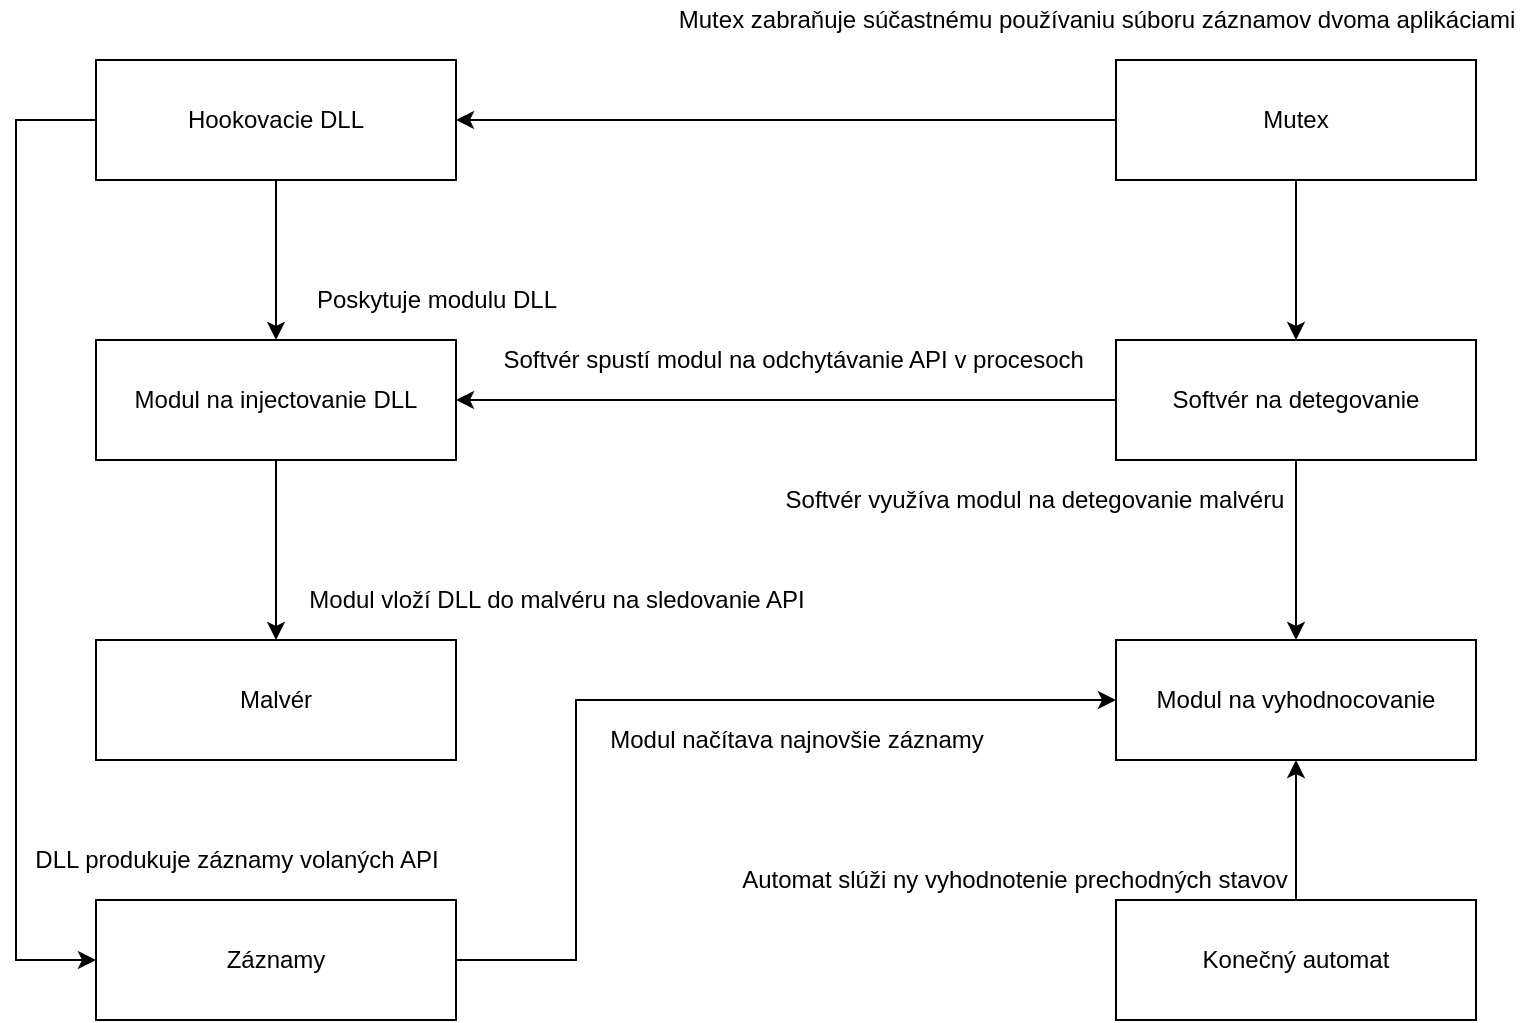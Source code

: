 <mxfile version="13.1.14" type="device"><diagram id="84ILpeTlWH-0D0WLe-El" name="Stránka-"><mxGraphModel dx="1038" dy="548" grid="1" gridSize="10" guides="1" tooltips="1" connect="1" arrows="1" fold="1" page="1" pageScale="1" pageWidth="827" pageHeight="1169" math="0" shadow="0"><root><mxCell id="0"/><mxCell id="1" parent="0"/><mxCell id="xzRXOpgCG9aWFReYmbVe-1" value="Malvér" style="rounded=0;whiteSpace=wrap;html=1;" parent="1" vertex="1"><mxGeometry x="80" y="330" width="180" height="60" as="geometry"/></mxCell><mxCell id="gE7RO_C-PnhgSJ0P25AP-17" style="edgeStyle=orthogonalEdgeStyle;rounded=0;orthogonalLoop=1;jettySize=auto;html=1;entryX=0.5;entryY=0;entryDx=0;entryDy=0;" edge="1" parent="1" source="xzRXOpgCG9aWFReYmbVe-4" target="xzRXOpgCG9aWFReYmbVe-8"><mxGeometry relative="1" as="geometry"/></mxCell><mxCell id="gE7RO_C-PnhgSJ0P25AP-21" style="edgeStyle=orthogonalEdgeStyle;rounded=0;orthogonalLoop=1;jettySize=auto;html=1;entryX=0;entryY=0.5;entryDx=0;entryDy=0;" edge="1" parent="1" source="xzRXOpgCG9aWFReYmbVe-4" target="xzRXOpgCG9aWFReYmbVe-5"><mxGeometry relative="1" as="geometry"><Array as="points"><mxPoint x="40" y="70"/><mxPoint x="40" y="490"/></Array></mxGeometry></mxCell><mxCell id="xzRXOpgCG9aWFReYmbVe-4" value="Hookovacie DLL" style="rounded=0;whiteSpace=wrap;html=1;" parent="1" vertex="1"><mxGeometry x="80" y="40" width="180" height="60" as="geometry"/></mxCell><mxCell id="gE7RO_C-PnhgSJ0P25AP-26" style="edgeStyle=orthogonalEdgeStyle;rounded=0;orthogonalLoop=1;jettySize=auto;html=1;entryX=0;entryY=0.5;entryDx=0;entryDy=0;" edge="1" parent="1" source="xzRXOpgCG9aWFReYmbVe-5" target="xzRXOpgCG9aWFReYmbVe-6"><mxGeometry relative="1" as="geometry"><Array as="points"><mxPoint x="320" y="490"/><mxPoint x="320" y="360"/><mxPoint x="590" y="360"/></Array></mxGeometry></mxCell><mxCell id="xzRXOpgCG9aWFReYmbVe-5" value="Záznamy" style="rounded=0;whiteSpace=wrap;html=1;" parent="1" vertex="1"><mxGeometry x="80" y="460" width="180" height="60" as="geometry"/></mxCell><mxCell id="xzRXOpgCG9aWFReYmbVe-6" value="Modul na vyhodnocovanie" style="rounded=0;whiteSpace=wrap;html=1;" parent="1" vertex="1"><mxGeometry x="590" y="330" width="180" height="60" as="geometry"/></mxCell><mxCell id="gE7RO_C-PnhgSJ0P25AP-14" style="edgeStyle=orthogonalEdgeStyle;rounded=0;orthogonalLoop=1;jettySize=auto;html=1;entryX=0.5;entryY=0;entryDx=0;entryDy=0;" edge="1" parent="1" source="xzRXOpgCG9aWFReYmbVe-8" target="xzRXOpgCG9aWFReYmbVe-1"><mxGeometry relative="1" as="geometry"/></mxCell><mxCell id="xzRXOpgCG9aWFReYmbVe-8" value="Modul na injectovanie DLL" style="rounded=0;whiteSpace=wrap;html=1;" parent="1" vertex="1"><mxGeometry x="80" y="180" width="180" height="60" as="geometry"/></mxCell><mxCell id="gE7RO_C-PnhgSJ0P25AP-24" style="edgeStyle=orthogonalEdgeStyle;rounded=0;orthogonalLoop=1;jettySize=auto;html=1;entryX=0.5;entryY=1;entryDx=0;entryDy=0;" edge="1" parent="1" source="xzRXOpgCG9aWFReYmbVe-9" target="xzRXOpgCG9aWFReYmbVe-6"><mxGeometry relative="1" as="geometry"/></mxCell><mxCell id="xzRXOpgCG9aWFReYmbVe-9" value="Konečný automat" style="rounded=0;whiteSpace=wrap;html=1;" parent="1" vertex="1"><mxGeometry x="590" y="460" width="180" height="60" as="geometry"/></mxCell><mxCell id="gE7RO_C-PnhgSJ0P25AP-15" style="edgeStyle=orthogonalEdgeStyle;rounded=0;orthogonalLoop=1;jettySize=auto;html=1;entryX=0.5;entryY=0;entryDx=0;entryDy=0;" edge="1" parent="1" source="gE7RO_C-PnhgSJ0P25AP-1" target="xzRXOpgCG9aWFReYmbVe-7"><mxGeometry relative="1" as="geometry"/></mxCell><mxCell id="gE7RO_C-PnhgSJ0P25AP-16" style="edgeStyle=orthogonalEdgeStyle;rounded=0;orthogonalLoop=1;jettySize=auto;html=1;entryX=1;entryY=0.5;entryDx=0;entryDy=0;" edge="1" parent="1" source="gE7RO_C-PnhgSJ0P25AP-1" target="xzRXOpgCG9aWFReYmbVe-4"><mxGeometry relative="1" as="geometry"/></mxCell><mxCell id="gE7RO_C-PnhgSJ0P25AP-1" value="Mutex" style="rounded=0;whiteSpace=wrap;html=1;" vertex="1" parent="1"><mxGeometry x="590" y="40" width="180" height="60" as="geometry"/></mxCell><mxCell id="gE7RO_C-PnhgSJ0P25AP-7" value="Modul vloží DLL do malvéru na sledovanie API" style="text;html=1;align=center;verticalAlign=middle;resizable=0;points=[];autosize=1;" vertex="1" parent="1"><mxGeometry x="180" y="300" width="260" height="20" as="geometry"/></mxCell><mxCell id="gE7RO_C-PnhgSJ0P25AP-10" value="Softvér spustí modul na odchytávanie API v procesoch&amp;nbsp;" style="text;html=1;align=center;verticalAlign=middle;resizable=0;points=[];autosize=1;" vertex="1" parent="1"><mxGeometry x="275" y="180" width="310" height="20" as="geometry"/></mxCell><mxCell id="gE7RO_C-PnhgSJ0P25AP-12" style="edgeStyle=orthogonalEdgeStyle;rounded=0;orthogonalLoop=1;jettySize=auto;html=1;entryX=1;entryY=0.5;entryDx=0;entryDy=0;" edge="1" parent="1" source="xzRXOpgCG9aWFReYmbVe-7" target="xzRXOpgCG9aWFReYmbVe-8"><mxGeometry relative="1" as="geometry"/></mxCell><mxCell id="gE7RO_C-PnhgSJ0P25AP-19" style="edgeStyle=orthogonalEdgeStyle;rounded=0;orthogonalLoop=1;jettySize=auto;html=1;entryX=0.5;entryY=0;entryDx=0;entryDy=0;" edge="1" parent="1" source="xzRXOpgCG9aWFReYmbVe-7" target="xzRXOpgCG9aWFReYmbVe-6"><mxGeometry relative="1" as="geometry"/></mxCell><mxCell id="xzRXOpgCG9aWFReYmbVe-7" value="Softvér na detegovanie" style="rounded=0;whiteSpace=wrap;html=1;" parent="1" vertex="1"><mxGeometry x="590" y="180" width="180" height="60" as="geometry"/></mxCell><mxCell id="gE7RO_C-PnhgSJ0P25AP-18" value="Poskytuje modulu DLL" style="text;html=1;align=center;verticalAlign=middle;resizable=0;points=[];autosize=1;" vertex="1" parent="1"><mxGeometry x="180" y="150" width="140" height="20" as="geometry"/></mxCell><mxCell id="gE7RO_C-PnhgSJ0P25AP-20" value="Softvér využíva modul na detegovanie malvéru" style="text;html=1;align=center;verticalAlign=middle;resizable=0;points=[];autosize=1;" vertex="1" parent="1"><mxGeometry x="414" y="250" width="270" height="20" as="geometry"/></mxCell><mxCell id="gE7RO_C-PnhgSJ0P25AP-23" value="DLL produkuje záznamy volaných API" style="text;html=1;align=center;verticalAlign=middle;resizable=0;points=[];autosize=1;" vertex="1" parent="1"><mxGeometry x="40" y="430" width="220" height="20" as="geometry"/></mxCell><mxCell id="gE7RO_C-PnhgSJ0P25AP-25" value="Automat slúži ny vyhodnotenie prechodných stavov" style="text;html=1;align=center;verticalAlign=middle;resizable=0;points=[];autosize=1;" vertex="1" parent="1"><mxGeometry x="394" y="440" width="290" height="20" as="geometry"/></mxCell><mxCell id="gE7RO_C-PnhgSJ0P25AP-27" value="Modul načítava najnovšie záznamy" style="text;html=1;align=center;verticalAlign=middle;resizable=0;points=[];autosize=1;" vertex="1" parent="1"><mxGeometry x="330" y="370" width="200" height="20" as="geometry"/></mxCell><mxCell id="gE7RO_C-PnhgSJ0P25AP-28" value="Mutex zabraňuje súčastnému používaniu súboru záznamov dvoma aplikáciami" style="text;html=1;align=center;verticalAlign=middle;resizable=0;points=[];autosize=1;" vertex="1" parent="1"><mxGeometry x="365" y="10" width="430" height="20" as="geometry"/></mxCell></root></mxGraphModel></diagram></mxfile>